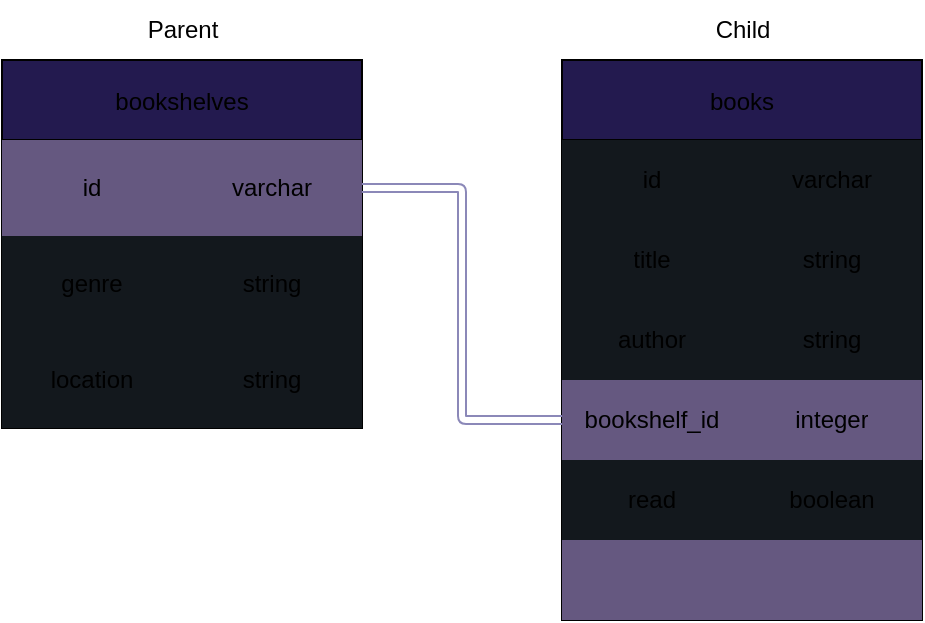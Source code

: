 <mxfile>
    <diagram id="RDfv5rxrhYB-mPz-iGQi" name="Page-1">
        <mxGraphModel dx="1456" dy="809" grid="1" gridSize="10" guides="1" tooltips="1" connect="1" arrows="1" fold="1" page="1" pageScale="1" pageWidth="850" pageHeight="1100" math="0" shadow="0">
            <root>
                <mxCell id="0"/>
                <mxCell id="1" parent="0"/>
                <mxCell id="29" value="books" style="shape=table;startSize=40;container=1;collapsible=0;childLayout=tableLayout;fillColor=#231A4F;" parent="1" vertex="1">
                    <mxGeometry x="330" y="280" width="180" height="280" as="geometry"/>
                </mxCell>
                <mxCell id="30" value="" style="shape=tableRow;horizontal=0;startSize=0;swimlaneHead=0;swimlaneBody=0;top=0;left=0;bottom=0;right=0;collapsible=0;dropTarget=0;fillColor=none;points=[[0,0.5],[1,0.5]];portConstraint=eastwest;" parent="29" vertex="1">
                    <mxGeometry y="40" width="180" height="40" as="geometry"/>
                </mxCell>
                <mxCell id="31" value="id" style="shape=partialRectangle;html=1;whiteSpace=wrap;connectable=0;overflow=hidden;fillColor=#13181D;top=0;left=0;bottom=0;right=0;pointerEvents=1;" parent="30" vertex="1">
                    <mxGeometry width="90" height="40" as="geometry">
                        <mxRectangle width="90" height="40" as="alternateBounds"/>
                    </mxGeometry>
                </mxCell>
                <mxCell id="32" value="varchar" style="shape=partialRectangle;html=1;whiteSpace=wrap;connectable=0;overflow=hidden;fillColor=#13181D;top=0;left=0;bottom=0;right=0;pointerEvents=1;" parent="30" vertex="1">
                    <mxGeometry x="90" width="90" height="40" as="geometry">
                        <mxRectangle width="90" height="40" as="alternateBounds"/>
                    </mxGeometry>
                </mxCell>
                <mxCell id="33" value="" style="shape=tableRow;horizontal=0;startSize=0;swimlaneHead=0;swimlaneBody=0;top=0;left=0;bottom=0;right=0;collapsible=0;dropTarget=0;fillColor=none;points=[[0,0.5],[1,0.5]];portConstraint=eastwest;" parent="29" vertex="1">
                    <mxGeometry y="80" width="180" height="40" as="geometry"/>
                </mxCell>
                <mxCell id="34" value="title" style="shape=partialRectangle;html=1;whiteSpace=wrap;connectable=0;overflow=hidden;fillColor=#13181D;top=0;left=0;bottom=0;right=0;pointerEvents=1;" parent="33" vertex="1">
                    <mxGeometry width="90" height="40" as="geometry">
                        <mxRectangle width="90" height="40" as="alternateBounds"/>
                    </mxGeometry>
                </mxCell>
                <mxCell id="35" value="string" style="shape=partialRectangle;html=1;whiteSpace=wrap;connectable=0;overflow=hidden;fillColor=#13181D;top=0;left=0;bottom=0;right=0;pointerEvents=1;" parent="33" vertex="1">
                    <mxGeometry x="90" width="90" height="40" as="geometry">
                        <mxRectangle width="90" height="40" as="alternateBounds"/>
                    </mxGeometry>
                </mxCell>
                <mxCell id="36" value="" style="shape=tableRow;horizontal=0;startSize=0;swimlaneHead=0;swimlaneBody=0;top=0;left=0;bottom=0;right=0;collapsible=0;dropTarget=0;fillColor=none;points=[[0,0.5],[1,0.5]];portConstraint=eastwest;" parent="29" vertex="1">
                    <mxGeometry y="120" width="180" height="40" as="geometry"/>
                </mxCell>
                <mxCell id="37" value="author" style="shape=partialRectangle;html=1;whiteSpace=wrap;connectable=0;overflow=hidden;fillColor=#13181D;top=0;left=0;bottom=0;right=0;pointerEvents=1;" parent="36" vertex="1">
                    <mxGeometry width="90" height="40" as="geometry">
                        <mxRectangle width="90" height="40" as="alternateBounds"/>
                    </mxGeometry>
                </mxCell>
                <mxCell id="38" value="string" style="shape=partialRectangle;html=1;whiteSpace=wrap;connectable=0;overflow=hidden;fillColor=#13181D;top=0;left=0;bottom=0;right=0;pointerEvents=1;" parent="36" vertex="1">
                    <mxGeometry x="90" width="90" height="40" as="geometry">
                        <mxRectangle width="90" height="40" as="alternateBounds"/>
                    </mxGeometry>
                </mxCell>
                <mxCell id="40" style="shape=tableRow;horizontal=0;startSize=0;swimlaneHead=0;swimlaneBody=0;top=0;left=0;bottom=0;right=0;collapsible=0;dropTarget=0;fillColor=none;points=[[0,0.5],[1,0.5]];portConstraint=eastwest;" parent="29" vertex="1">
                    <mxGeometry y="160" width="180" height="40" as="geometry"/>
                </mxCell>
                <mxCell id="41" value="bookshelf_id" style="shape=partialRectangle;html=1;whiteSpace=wrap;connectable=0;overflow=hidden;fillColor=#655880;top=0;left=0;bottom=0;right=0;pointerEvents=1;" parent="40" vertex="1">
                    <mxGeometry width="90" height="40" as="geometry">
                        <mxRectangle width="90" height="40" as="alternateBounds"/>
                    </mxGeometry>
                </mxCell>
                <mxCell id="42" value="integer" style="shape=partialRectangle;html=1;whiteSpace=wrap;connectable=0;overflow=hidden;fillColor=#655880;top=0;left=0;bottom=0;right=0;pointerEvents=1;" parent="40" vertex="1">
                    <mxGeometry x="90" width="90" height="40" as="geometry">
                        <mxRectangle width="90" height="40" as="alternateBounds"/>
                    </mxGeometry>
                </mxCell>
                <mxCell id="43" style="shape=tableRow;horizontal=0;startSize=0;swimlaneHead=0;swimlaneBody=0;top=0;left=0;bottom=0;right=0;collapsible=0;dropTarget=0;fillColor=none;points=[[0,0.5],[1,0.5]];portConstraint=eastwest;" parent="29" vertex="1">
                    <mxGeometry y="200" width="180" height="40" as="geometry"/>
                </mxCell>
                <mxCell id="44" value="read" style="shape=partialRectangle;html=1;whiteSpace=wrap;connectable=0;overflow=hidden;fillColor=#13181D;top=0;left=0;bottom=0;right=0;pointerEvents=1;" parent="43" vertex="1">
                    <mxGeometry width="90" height="40" as="geometry">
                        <mxRectangle width="90" height="40" as="alternateBounds"/>
                    </mxGeometry>
                </mxCell>
                <mxCell id="45" value="boolean" style="shape=partialRectangle;html=1;whiteSpace=wrap;connectable=0;overflow=hidden;fillColor=#13181D;top=0;left=0;bottom=0;right=0;pointerEvents=1;" parent="43" vertex="1">
                    <mxGeometry x="90" width="90" height="40" as="geometry">
                        <mxRectangle width="90" height="40" as="alternateBounds"/>
                    </mxGeometry>
                </mxCell>
                <mxCell id="46" style="shape=tableRow;horizontal=0;startSize=0;swimlaneHead=0;swimlaneBody=0;top=0;left=0;bottom=0;right=0;collapsible=0;dropTarget=0;fillColor=none;points=[[0,0.5],[1,0.5]];portConstraint=eastwest;" parent="29" vertex="1">
                    <mxGeometry y="240" width="180" height="40" as="geometry"/>
                </mxCell>
                <mxCell id="47" value="" style="shape=partialRectangle;html=1;whiteSpace=wrap;connectable=0;overflow=hidden;fillColor=#655880;top=0;left=0;bottom=0;right=0;pointerEvents=1;" parent="46" vertex="1">
                    <mxGeometry width="90" height="40" as="geometry">
                        <mxRectangle width="90" height="40" as="alternateBounds"/>
                    </mxGeometry>
                </mxCell>
                <mxCell id="48" value="" style="shape=partialRectangle;html=1;whiteSpace=wrap;connectable=0;overflow=hidden;fillColor=#655880;top=0;left=0;bottom=0;right=0;pointerEvents=1;" parent="46" vertex="1">
                    <mxGeometry x="90" width="90" height="40" as="geometry">
                        <mxRectangle width="90" height="40" as="alternateBounds"/>
                    </mxGeometry>
                </mxCell>
                <mxCell id="49" value="bookshelves" style="shape=table;startSize=40;container=1;collapsible=0;childLayout=tableLayout;fillColor=#231A4F;" parent="1" vertex="1">
                    <mxGeometry x="50" y="280" width="180" height="184" as="geometry"/>
                </mxCell>
                <mxCell id="50" value="" style="shape=tableRow;horizontal=0;startSize=0;swimlaneHead=0;swimlaneBody=0;top=0;left=0;bottom=0;right=0;collapsible=0;dropTarget=0;fillColor=none;points=[[0,0.5],[1,0.5]];portConstraint=eastwest;" parent="49" vertex="1">
                    <mxGeometry y="40" width="180" height="48" as="geometry"/>
                </mxCell>
                <mxCell id="51" value="id" style="shape=partialRectangle;html=1;whiteSpace=wrap;connectable=0;overflow=hidden;fillColor=#655880;top=0;left=0;bottom=0;right=0;pointerEvents=1;" parent="50" vertex="1">
                    <mxGeometry width="90" height="48" as="geometry">
                        <mxRectangle width="90" height="48" as="alternateBounds"/>
                    </mxGeometry>
                </mxCell>
                <mxCell id="52" value="varchar" style="shape=partialRectangle;html=1;whiteSpace=wrap;connectable=0;overflow=hidden;fillColor=#655880;top=0;left=0;bottom=0;right=0;pointerEvents=1;" parent="50" vertex="1">
                    <mxGeometry x="90" width="90" height="48" as="geometry">
                        <mxRectangle width="90" height="48" as="alternateBounds"/>
                    </mxGeometry>
                </mxCell>
                <mxCell id="53" value="" style="shape=tableRow;horizontal=0;startSize=0;swimlaneHead=0;swimlaneBody=0;top=0;left=0;bottom=0;right=0;collapsible=0;dropTarget=0;fillColor=none;points=[[0,0.5],[1,0.5]];portConstraint=eastwest;" parent="49" vertex="1">
                    <mxGeometry y="88" width="180" height="48" as="geometry"/>
                </mxCell>
                <mxCell id="54" value="genre" style="shape=partialRectangle;html=1;whiteSpace=wrap;connectable=0;overflow=hidden;fillColor=#13181D;top=0;left=0;bottom=0;right=0;pointerEvents=1;" parent="53" vertex="1">
                    <mxGeometry width="90" height="48" as="geometry">
                        <mxRectangle width="90" height="48" as="alternateBounds"/>
                    </mxGeometry>
                </mxCell>
                <mxCell id="55" value="string" style="shape=partialRectangle;html=1;whiteSpace=wrap;connectable=0;overflow=hidden;fillColor=#13181D;top=0;left=0;bottom=0;right=0;pointerEvents=1;" parent="53" vertex="1">
                    <mxGeometry x="90" width="90" height="48" as="geometry">
                        <mxRectangle width="90" height="48" as="alternateBounds"/>
                    </mxGeometry>
                </mxCell>
                <mxCell id="56" value="" style="shape=tableRow;horizontal=0;startSize=0;swimlaneHead=0;swimlaneBody=0;top=0;left=0;bottom=0;right=0;collapsible=0;dropTarget=0;fillColor=none;points=[[0,0.5],[1,0.5]];portConstraint=eastwest;" parent="49" vertex="1">
                    <mxGeometry y="136" width="180" height="48" as="geometry"/>
                </mxCell>
                <mxCell id="57" value="location" style="shape=partialRectangle;html=1;whiteSpace=wrap;connectable=0;overflow=hidden;fillColor=#13181D;top=0;left=0;bottom=0;right=0;pointerEvents=1;" parent="56" vertex="1">
                    <mxGeometry width="90" height="48" as="geometry">
                        <mxRectangle width="90" height="48" as="alternateBounds"/>
                    </mxGeometry>
                </mxCell>
                <mxCell id="58" value="string" style="shape=partialRectangle;html=1;whiteSpace=wrap;connectable=0;overflow=hidden;fillColor=#13181D;top=0;left=0;bottom=0;right=0;pointerEvents=1;" parent="56" vertex="1">
                    <mxGeometry x="90" width="90" height="48" as="geometry">
                        <mxRectangle width="90" height="48" as="alternateBounds"/>
                    </mxGeometry>
                </mxCell>
                <mxCell id="74" style="edgeStyle=orthogonalEdgeStyle;html=1;entryX=0;entryY=0.5;entryDx=0;entryDy=0;strokeColor=#8B88B8;shape=link;" parent="1" source="50" target="40" edge="1">
                    <mxGeometry relative="1" as="geometry"/>
                </mxCell>
                <mxCell id="76" value="Parent" style="text;html=1;align=center;verticalAlign=middle;resizable=0;points=[];autosize=1;strokeColor=none;fillColor=none;" parent="1" vertex="1">
                    <mxGeometry x="110" y="250" width="60" height="30" as="geometry"/>
                </mxCell>
                <mxCell id="77" value="Child" style="text;html=1;align=center;verticalAlign=middle;resizable=0;points=[];autosize=1;strokeColor=none;fillColor=none;" parent="1" vertex="1">
                    <mxGeometry x="395" y="250" width="50" height="30" as="geometry"/>
                </mxCell>
            </root>
        </mxGraphModel>
    </diagram>
</mxfile>